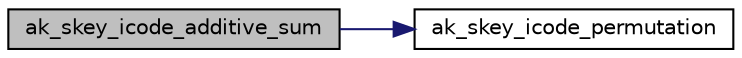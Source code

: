 digraph "ak_skey_icode_additive_sum"
{
  edge [fontname="Helvetica",fontsize="10",labelfontname="Helvetica",labelfontsize="10"];
  node [fontname="Helvetica",fontsize="10",shape=record];
  rankdir="LR";
  Node1 [label="ak_skey_icode_additive_sum",height=0.2,width=0.4,color="black", fillcolor="grey75", style="filled", fontcolor="black"];
  Node1 -> Node2 [color="midnightblue",fontsize="10",style="solid",fontname="Helvetica"];
  Node2 [label="ak_skey_icode_permutation",height=0.2,width=0.4,color="black", fillcolor="white", style="filled",URL="$ak__magma_8c.html#ac8fed113467f7fd8befeb11a770a1929",tooltip="Нелинейная перестановка в кольце . "];
}
